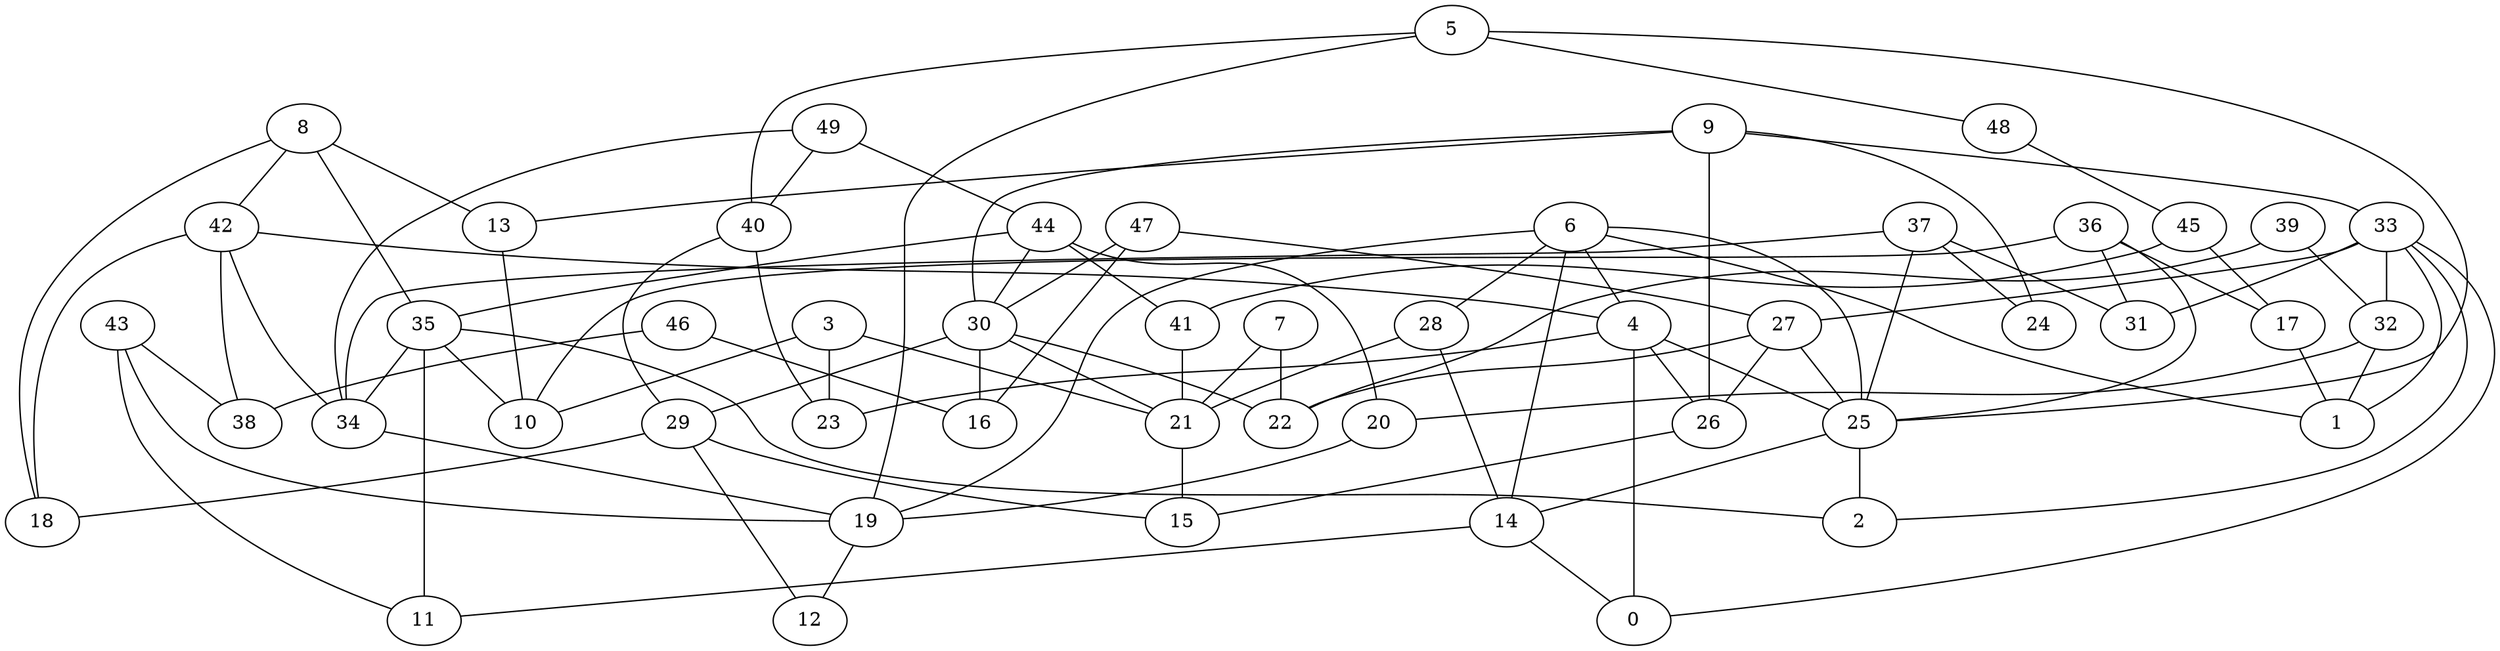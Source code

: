 digraph GG_graph {

subgraph G_graph {
edge [color = black]
"46" -> "38" [dir = none]
"46" -> "16" [dir = none]
"39" -> "32" [dir = none]
"39" -> "22" [dir = none]
"47" -> "16" [dir = none]
"47" -> "30" [dir = none]
"47" -> "27" [dir = none]
"7" -> "21" [dir = none]
"7" -> "22" [dir = none]
"13" -> "10" [dir = none]
"29" -> "18" [dir = none]
"29" -> "15" [dir = none]
"29" -> "12" [dir = none]
"34" -> "19" [dir = none]
"14" -> "11" [dir = none]
"14" -> "0" [dir = none]
"19" -> "12" [dir = none]
"20" -> "19" [dir = none]
"44" -> "30" [dir = none]
"44" -> "35" [dir = none]
"44" -> "41" [dir = none]
"44" -> "20" [dir = none]
"33" -> "1" [dir = none]
"33" -> "32" [dir = none]
"33" -> "2" [dir = none]
"33" -> "27" [dir = none]
"33" -> "31" [dir = none]
"33" -> "0" [dir = none]
"43" -> "19" [dir = none]
"43" -> "11" [dir = none]
"43" -> "38" [dir = none]
"4" -> "0" [dir = none]
"4" -> "26" [dir = none]
"4" -> "25" [dir = none]
"4" -> "23" [dir = none]
"9" -> "13" [dir = none]
"9" -> "30" [dir = none]
"9" -> "33" [dir = none]
"9" -> "26" [dir = none]
"9" -> "24" [dir = none]
"36" -> "10" [dir = none]
"36" -> "25" [dir = none]
"36" -> "17" [dir = none]
"36" -> "31" [dir = none]
"8" -> "13" [dir = none]
"8" -> "35" [dir = none]
"8" -> "18" [dir = none]
"8" -> "42" [dir = none]
"21" -> "15" [dir = none]
"37" -> "31" [dir = none]
"37" -> "24" [dir = none]
"37" -> "34" [dir = none]
"37" -> "25" [dir = none]
"32" -> "20" [dir = none]
"32" -> "1" [dir = none]
"26" -> "15" [dir = none]
"25" -> "2" [dir = none]
"25" -> "14" [dir = none]
"40" -> "23" [dir = none]
"40" -> "29" [dir = none]
"17" -> "1" [dir = none]
"3" -> "23" [dir = none]
"3" -> "21" [dir = none]
"3" -> "10" [dir = none]
"45" -> "17" [dir = none]
"45" -> "41" [dir = none]
"30" -> "16" [dir = none]
"30" -> "29" [dir = none]
"30" -> "22" [dir = none]
"30" -> "21" [dir = none]
"6" -> "14" [dir = none]
"6" -> "19" [dir = none]
"6" -> "4" [dir = none]
"6" -> "25" [dir = none]
"6" -> "1" [dir = none]
"6" -> "28" [dir = none]
"48" -> "45" [dir = none]
"5" -> "19" [dir = none]
"5" -> "40" [dir = none]
"5" -> "25" [dir = none]
"5" -> "48" [dir = none]
"49" -> "44" [dir = none]
"49" -> "34" [dir = none]
"49" -> "40" [dir = none]
"42" -> "18" [dir = none]
"42" -> "38" [dir = none]
"42" -> "34" [dir = none]
"42" -> "4" [dir = none]
"28" -> "21" [dir = none]
"28" -> "14" [dir = none]
"41" -> "21" [dir = none]
"27" -> "22" [dir = none]
"27" -> "26" [dir = none]
"27" -> "25" [dir = none]
"35" -> "34" [dir = none]
"35" -> "2" [dir = none]
"35" -> "10" [dir = none]
"35" -> "11" [dir = none]
}

}
